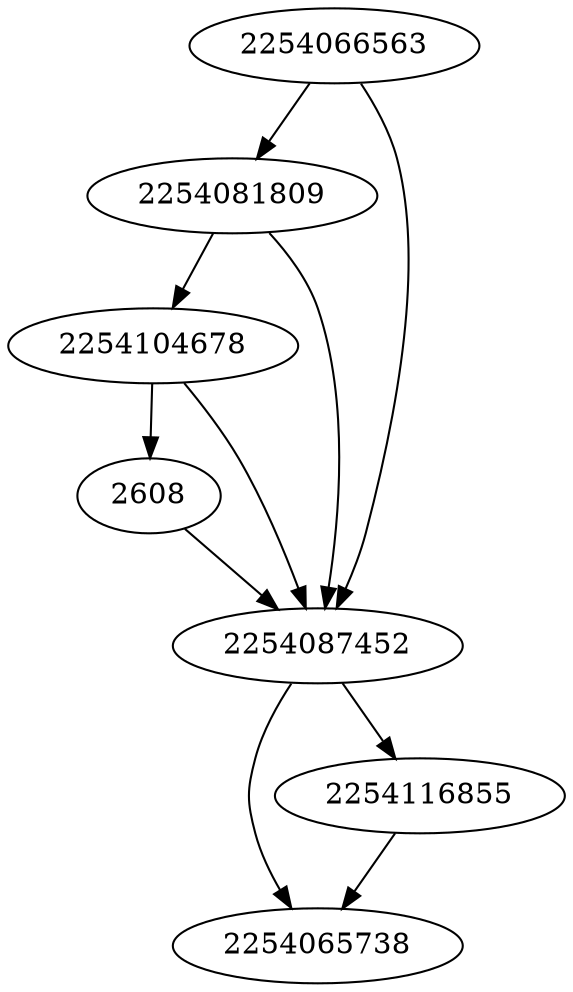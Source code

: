 strict digraph  {
2254066563;
2254104678;
2254065738;
2608;
2254081809;
2254116855;
2254087452;
2254066563 -> 2254081809;
2254066563 -> 2254087452;
2254104678 -> 2608;
2254104678 -> 2254087452;
2608 -> 2254087452;
2254081809 -> 2254104678;
2254081809 -> 2254087452;
2254116855 -> 2254065738;
2254087452 -> 2254065738;
2254087452 -> 2254116855;
}
